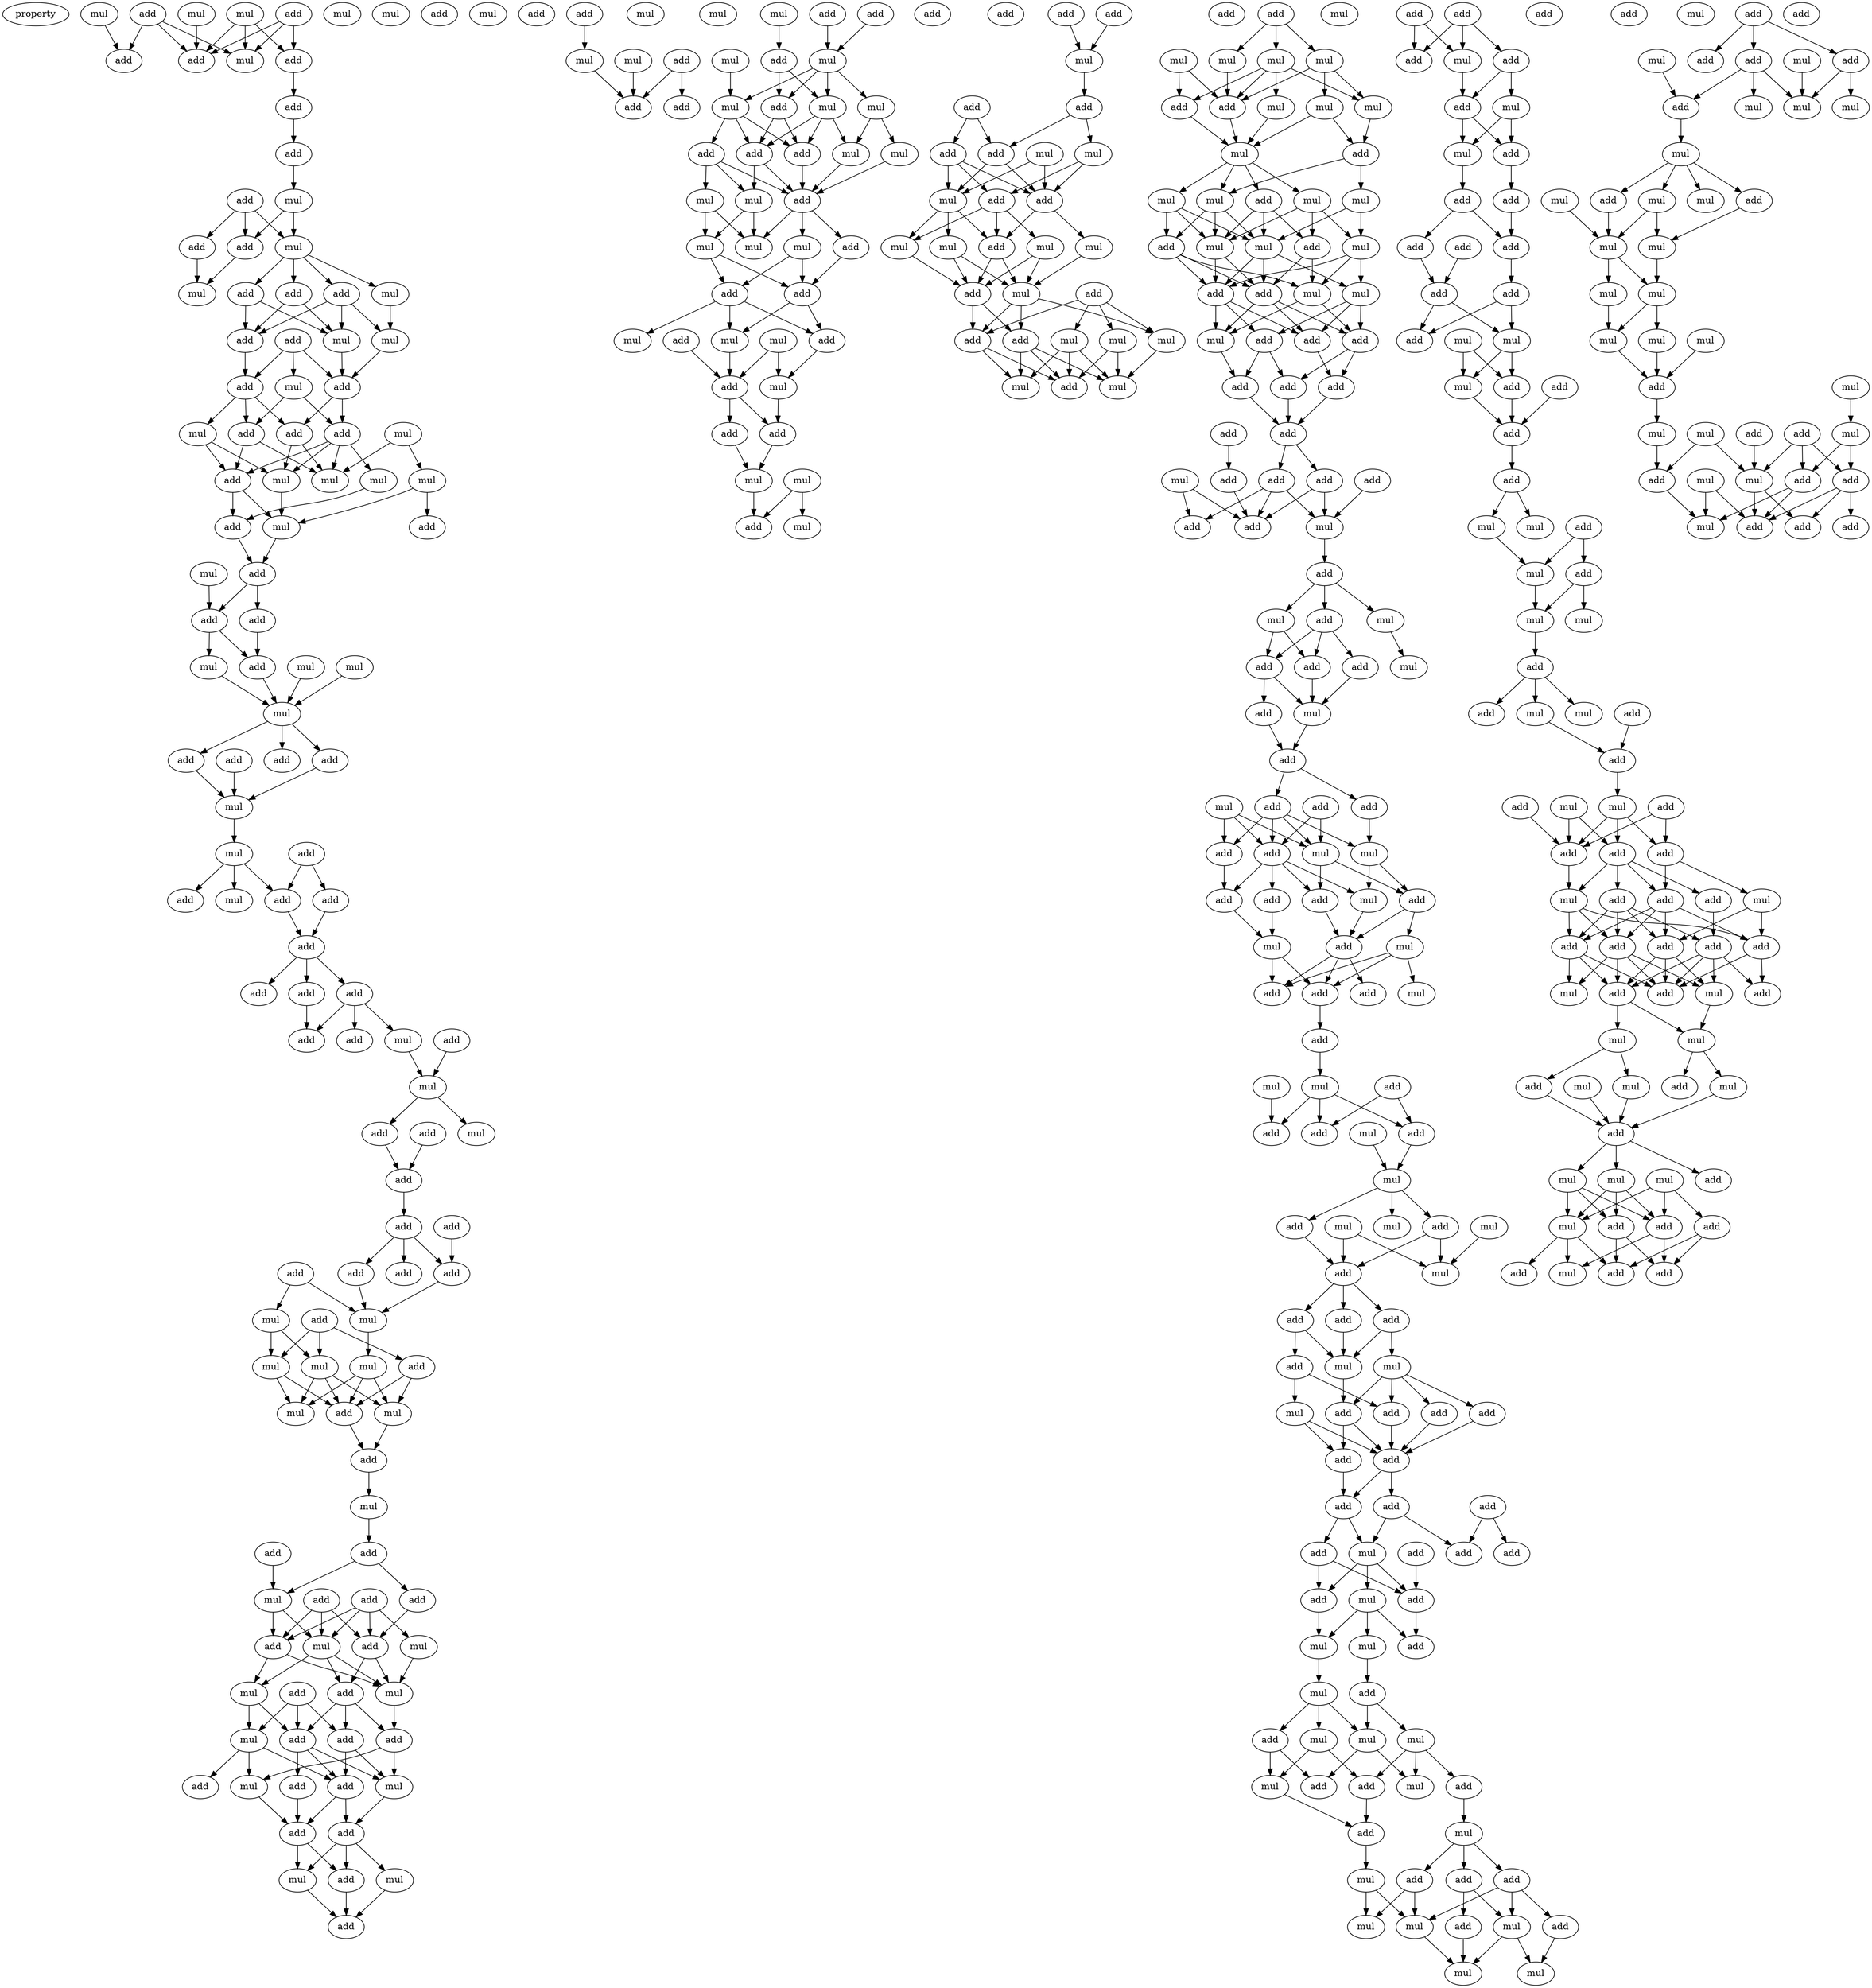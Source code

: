 digraph {
    node [fontcolor=black]
    property [mul=2,lf=1.7]
    0 [ label = mul ];
    1 [ label = add ];
    2 [ label = mul ];
    3 [ label = mul ];
    4 [ label = add ];
    5 [ label = mul ];
    6 [ label = add ];
    7 [ label = add ];
    8 [ label = add ];
    9 [ label = add ];
    10 [ label = add ];
    11 [ label = mul ];
    12 [ label = add ];
    13 [ label = add ];
    14 [ label = mul ];
    15 [ label = add ];
    16 [ label = add ];
    17 [ label = mul ];
    18 [ label = mul ];
    19 [ label = add ];
    20 [ label = add ];
    21 [ label = add ];
    22 [ label = add ];
    23 [ label = mul ];
    24 [ label = mul ];
    25 [ label = add ];
    26 [ label = add ];
    27 [ label = mul ];
    28 [ label = add ];
    29 [ label = mul ];
    30 [ label = mul ];
    31 [ label = add ];
    32 [ label = add ];
    33 [ label = add ];
    34 [ label = mul ];
    35 [ label = mul ];
    36 [ label = mul ];
    37 [ label = mul ];
    38 [ label = mul ];
    39 [ label = add ];
    40 [ label = add ];
    41 [ label = add ];
    42 [ label = mul ];
    43 [ label = add ];
    44 [ label = add ];
    45 [ label = mul ];
    46 [ label = add ];
    47 [ label = mul ];
    48 [ label = mul ];
    49 [ label = mul ];
    50 [ label = add ];
    51 [ label = add ];
    52 [ label = add ];
    53 [ label = add ];
    54 [ label = mul ];
    55 [ label = add ];
    56 [ label = mul ];
    57 [ label = add ];
    58 [ label = mul ];
    59 [ label = mul ];
    60 [ label = add ];
    61 [ label = add ];
    62 [ label = add ];
    63 [ label = add ];
    64 [ label = add ];
    65 [ label = add ];
    66 [ label = add ];
    67 [ label = add ];
    68 [ label = mul ];
    69 [ label = add ];
    70 [ label = mul ];
    71 [ label = add ];
    72 [ label = mul ];
    73 [ label = add ];
    74 [ label = mul ];
    75 [ label = add ];
    76 [ label = add ];
    77 [ label = add ];
    78 [ label = add ];
    79 [ label = add ];
    80 [ label = add ];
    81 [ label = add ];
    82 [ label = add ];
    83 [ label = add ];
    84 [ label = mul ];
    85 [ label = mul ];
    86 [ label = mul ];
    87 [ label = mul ];
    88 [ label = add ];
    89 [ label = mul ];
    90 [ label = mul ];
    91 [ label = mul ];
    92 [ label = add ];
    93 [ label = mul ];
    94 [ label = add ];
    95 [ label = mul ];
    96 [ label = add ];
    97 [ label = add ];
    98 [ label = add ];
    99 [ label = add ];
    100 [ label = mul ];
    101 [ label = add ];
    102 [ label = add ];
    103 [ label = add ];
    104 [ label = mul ];
    105 [ label = mul ];
    106 [ label = add ];
    107 [ label = mul ];
    108 [ label = mul ];
    109 [ label = add ];
    110 [ label = add ];
    111 [ label = add ];
    112 [ label = add ];
    113 [ label = mul ];
    114 [ label = add ];
    115 [ label = add ];
    116 [ label = mul ];
    117 [ label = add ];
    118 [ label = add ];
    119 [ label = mul ];
    120 [ label = add ];
    121 [ label = add ];
    122 [ label = mul ];
    123 [ label = mul ];
    124 [ label = add ];
    125 [ label = add ];
    126 [ label = add ];
    127 [ label = mul ];
    128 [ label = mul ];
    129 [ label = add ];
    130 [ label = mul ];
    131 [ label = add ];
    132 [ label = add ];
    133 [ label = mul ];
    134 [ label = add ];
    135 [ label = mul ];
    136 [ label = add ];
    137 [ label = add ];
    138 [ label = mul ];
    139 [ label = add ];
    140 [ label = mul ];
    141 [ label = mul ];
    142 [ label = mul ];
    143 [ label = add ];
    144 [ label = mul ];
    145 [ label = mul ];
    146 [ label = add ];
    147 [ label = add ];
    148 [ label = mul ];
    149 [ label = add ];
    150 [ label = mul ];
    151 [ label = mul ];
    152 [ label = add ];
    153 [ label = mul ];
    154 [ label = mul ];
    155 [ label = mul ];
    156 [ label = add ];
    157 [ label = add ];
    158 [ label = add ];
    159 [ label = add ];
    160 [ label = mul ];
    161 [ label = mul ];
    162 [ label = add ];
    163 [ label = mul ];
    164 [ label = add ];
    165 [ label = mul ];
    166 [ label = add ];
    167 [ label = add ];
    168 [ label = add ];
    169 [ label = mul ];
    170 [ label = mul ];
    171 [ label = mul ];
    172 [ label = add ];
    173 [ label = add ];
    174 [ label = add ];
    175 [ label = mul ];
    176 [ label = add ];
    177 [ label = add ];
    178 [ label = add ];
    179 [ label = mul ];
    180 [ label = add ];
    181 [ label = mul ];
    182 [ label = mul ];
    183 [ label = add ];
    184 [ label = add ];
    185 [ label = add ];
    186 [ label = mul ];
    187 [ label = mul ];
    188 [ label = mul ];
    189 [ label = mul ];
    190 [ label = mul ];
    191 [ label = add ];
    192 [ label = add ];
    193 [ label = mul ];
    194 [ label = add ];
    195 [ label = mul ];
    196 [ label = mul ];
    197 [ label = add ];
    198 [ label = add ];
    199 [ label = mul ];
    200 [ label = mul ];
    201 [ label = add ];
    202 [ label = add ];
    203 [ label = mul ];
    204 [ label = mul ];
    205 [ label = mul ];
    206 [ label = mul ];
    207 [ label = add ];
    208 [ label = add ];
    209 [ label = mul ];
    210 [ label = mul ];
    211 [ label = mul ];
    212 [ label = mul ];
    213 [ label = add ];
    214 [ label = mul ];
    215 [ label = mul ];
    216 [ label = mul ];
    217 [ label = mul ];
    218 [ label = add ];
    219 [ label = mul ];
    220 [ label = mul ];
    221 [ label = add ];
    222 [ label = add ];
    223 [ label = mul ];
    224 [ label = mul ];
    225 [ label = add ];
    226 [ label = mul ];
    227 [ label = add ];
    228 [ label = add ];
    229 [ label = add ];
    230 [ label = mul ];
    231 [ label = add ];
    232 [ label = add ];
    233 [ label = add ];
    234 [ label = add ];
    235 [ label = add ];
    236 [ label = add ];
    237 [ label = add ];
    238 [ label = add ];
    239 [ label = add ];
    240 [ label = mul ];
    241 [ label = add ];
    242 [ label = add ];
    243 [ label = add ];
    244 [ label = mul ];
    245 [ label = add ];
    246 [ label = add ];
    247 [ label = mul ];
    248 [ label = mul ];
    249 [ label = add ];
    250 [ label = mul ];
    251 [ label = add ];
    252 [ label = add ];
    253 [ label = mul ];
    254 [ label = add ];
    255 [ label = mul ];
    256 [ label = add ];
    257 [ label = add ];
    258 [ label = add ];
    259 [ label = add ];
    260 [ label = mul ];
    261 [ label = add ];
    262 [ label = add ];
    263 [ label = mul ];
    264 [ label = mul ];
    265 [ label = add ];
    266 [ label = add ];
    267 [ label = mul ];
    268 [ label = add ];
    269 [ label = add ];
    270 [ label = add ];
    271 [ label = mul ];
    272 [ label = mul ];
    273 [ label = mul ];
    274 [ label = add ];
    275 [ label = add ];
    276 [ label = add ];
    277 [ label = add ];
    278 [ label = add ];
    279 [ label = mul ];
    280 [ label = mul ];
    281 [ label = add ];
    282 [ label = add ];
    283 [ label = mul ];
    284 [ label = add ];
    285 [ label = mul ];
    286 [ label = mul ];
    287 [ label = add ];
    288 [ label = mul ];
    289 [ label = mul ];
    290 [ label = add ];
    291 [ label = mul ];
    292 [ label = add ];
    293 [ label = add ];
    294 [ label = add ];
    295 [ label = add ];
    296 [ label = add ];
    297 [ label = mul ];
    298 [ label = mul ];
    299 [ label = mul ];
    300 [ label = add ];
    301 [ label = add ];
    302 [ label = add ];
    303 [ label = add ];
    304 [ label = add ];
    305 [ label = add ];
    306 [ label = add ];
    307 [ label = add ];
    308 [ label = add ];
    309 [ label = add ];
    310 [ label = add ];
    311 [ label = mul ];
    312 [ label = add ];
    313 [ label = add ];
    314 [ label = add ];
    315 [ label = add ];
    316 [ label = mul ];
    317 [ label = add ];
    318 [ label = mul ];
    319 [ label = mul ];
    320 [ label = mul ];
    321 [ label = add ];
    322 [ label = mul ];
    323 [ label = add ];
    324 [ label = mul ];
    325 [ label = mul ];
    326 [ label = add ];
    327 [ label = add ];
    328 [ label = mul ];
    329 [ label = mul ];
    330 [ label = add ];
    331 [ label = add ];
    332 [ label = mul ];
    333 [ label = add ];
    334 [ label = add ];
    335 [ label = mul ];
    336 [ label = add ];
    337 [ label = mul ];
    338 [ label = add ];
    339 [ label = mul ];
    340 [ label = add ];
    341 [ label = mul ];
    342 [ label = mul ];
    343 [ label = mul ];
    344 [ label = add ];
    345 [ label = add ];
    346 [ label = add ];
    347 [ label = add ];
    348 [ label = mul ];
    349 [ label = mul ];
    350 [ label = add ];
    351 [ label = mul ];
    352 [ label = add ];
    353 [ label = add ];
    354 [ label = add ];
    355 [ label = add ];
    356 [ label = add ];
    357 [ label = add ];
    358 [ label = add ];
    359 [ label = add ];
    360 [ label = mul ];
    361 [ label = mul ];
    362 [ label = add ];
    363 [ label = add ];
    364 [ label = add ];
    365 [ label = mul ];
    366 [ label = add ];
    367 [ label = add ];
    368 [ label = add ];
    369 [ label = mul ];
    370 [ label = add ];
    371 [ label = mul ];
    372 [ label = add ];
    373 [ label = mul ];
    374 [ label = add ];
    375 [ label = mul ];
    376 [ label = mul ];
    377 [ label = add ];
    378 [ label = mul ];
    379 [ label = mul ];
    380 [ label = add ];
    381 [ label = mul ];
    382 [ label = add ];
    383 [ label = add ];
    384 [ label = add ];
    385 [ label = mul ];
    386 [ label = mul ];
    387 [ label = add ];
    388 [ label = add ];
    389 [ label = add ];
    390 [ label = add ];
    391 [ label = add ];
    392 [ label = add ];
    393 [ label = add ];
    394 [ label = mul ];
    395 [ label = mul ];
    396 [ label = add ];
    397 [ label = add ];
    398 [ label = add ];
    399 [ label = add ];
    400 [ label = add ];
    401 [ label = add ];
    402 [ label = mul ];
    403 [ label = mul ];
    404 [ label = add ];
    405 [ label = add ];
    406 [ label = mul ];
    407 [ label = mul ];
    408 [ label = mul ];
    409 [ label = add ];
    410 [ label = mul ];
    411 [ label = add ];
    412 [ label = mul ];
    413 [ label = add ];
    414 [ label = mul ];
    415 [ label = mul ];
    416 [ label = add ];
    417 [ label = mul ];
    418 [ label = add ];
    419 [ label = add ];
    420 [ label = mul ];
    421 [ label = add ];
    422 [ label = add ];
    423 [ label = add ];
    424 [ label = mul ];
    425 [ label = add ];
    426 [ label = add ];
    427 [ label = add ];
    428 [ label = mul ];
    429 [ label = add ];
    430 [ label = add ];
    431 [ label = mul ];
    432 [ label = add ];
    433 [ label = mul ];
    434 [ label = add ];
    435 [ label = mul ];
    436 [ label = mul ];
    437 [ label = mul ];
    438 [ label = mul ];
    439 [ label = mul ];
    440 [ label = mul ];
    441 [ label = add ];
    442 [ label = add ];
    443 [ label = mul ];
    444 [ label = mul ];
    445 [ label = mul ];
    446 [ label = mul ];
    447 [ label = mul ];
    448 [ label = mul ];
    449 [ label = mul ];
    450 [ label = mul ];
    451 [ label = add ];
    452 [ label = add ];
    453 [ label = mul ];
    454 [ label = mul ];
    455 [ label = mul ];
    456 [ label = add ];
    457 [ label = add ];
    458 [ label = mul ];
    459 [ label = add ];
    460 [ label = add ];
    461 [ label = mul ];
    462 [ label = add ];
    463 [ label = mul ];
    464 [ label = add ];
    465 [ label = add ];
    0 -> 5 [ name = 0 ];
    0 -> 7 [ name = 1 ];
    0 -> 8 [ name = 2 ];
    1 -> 5 [ name = 3 ];
    1 -> 6 [ name = 4 ];
    1 -> 7 [ name = 5 ];
    2 -> 6 [ name = 6 ];
    3 -> 7 [ name = 7 ];
    4 -> 5 [ name = 8 ];
    4 -> 7 [ name = 9 ];
    4 -> 8 [ name = 10 ];
    8 -> 9 [ name = 11 ];
    9 -> 10 [ name = 12 ];
    10 -> 11 [ name = 13 ];
    11 -> 13 [ name = 14 ];
    11 -> 14 [ name = 15 ];
    12 -> 13 [ name = 16 ];
    12 -> 14 [ name = 17 ];
    12 -> 15 [ name = 18 ];
    13 -> 17 [ name = 19 ];
    14 -> 16 [ name = 20 ];
    14 -> 18 [ name = 21 ];
    14 -> 19 [ name = 22 ];
    14 -> 20 [ name = 23 ];
    15 -> 17 [ name = 24 ];
    16 -> 22 [ name = 25 ];
    16 -> 23 [ name = 26 ];
    18 -> 24 [ name = 27 ];
    19 -> 22 [ name = 28 ];
    19 -> 23 [ name = 29 ];
    19 -> 24 [ name = 30 ];
    20 -> 22 [ name = 31 ];
    20 -> 23 [ name = 32 ];
    21 -> 25 [ name = 33 ];
    21 -> 26 [ name = 34 ];
    21 -> 27 [ name = 35 ];
    22 -> 26 [ name = 36 ];
    23 -> 25 [ name = 37 ];
    24 -> 25 [ name = 38 ];
    25 -> 28 [ name = 39 ];
    25 -> 31 [ name = 40 ];
    26 -> 28 [ name = 41 ];
    26 -> 30 [ name = 42 ];
    26 -> 32 [ name = 43 ];
    27 -> 31 [ name = 44 ];
    27 -> 32 [ name = 45 ];
    28 -> 36 [ name = 46 ];
    28 -> 37 [ name = 47 ];
    29 -> 35 [ name = 48 ];
    29 -> 37 [ name = 49 ];
    30 -> 33 [ name = 50 ];
    30 -> 36 [ name = 51 ];
    31 -> 33 [ name = 52 ];
    31 -> 34 [ name = 53 ];
    31 -> 36 [ name = 54 ];
    31 -> 37 [ name = 55 ];
    32 -> 33 [ name = 56 ];
    32 -> 37 [ name = 57 ];
    33 -> 38 [ name = 58 ];
    33 -> 40 [ name = 59 ];
    34 -> 40 [ name = 60 ];
    35 -> 38 [ name = 61 ];
    35 -> 39 [ name = 62 ];
    36 -> 38 [ name = 63 ];
    38 -> 41 [ name = 64 ];
    40 -> 41 [ name = 65 ];
    41 -> 43 [ name = 66 ];
    41 -> 44 [ name = 67 ];
    42 -> 44 [ name = 68 ];
    43 -> 46 [ name = 69 ];
    44 -> 45 [ name = 70 ];
    44 -> 46 [ name = 71 ];
    45 -> 49 [ name = 72 ];
    46 -> 49 [ name = 73 ];
    47 -> 49 [ name = 74 ];
    48 -> 49 [ name = 75 ];
    49 -> 50 [ name = 76 ];
    49 -> 51 [ name = 77 ];
    49 -> 52 [ name = 78 ];
    51 -> 54 [ name = 79 ];
    52 -> 54 [ name = 80 ];
    53 -> 54 [ name = 81 ];
    54 -> 56 [ name = 82 ];
    55 -> 60 [ name = 83 ];
    55 -> 61 [ name = 84 ];
    56 -> 57 [ name = 85 ];
    56 -> 59 [ name = 86 ];
    56 -> 61 [ name = 87 ];
    60 -> 62 [ name = 88 ];
    61 -> 62 [ name = 89 ];
    62 -> 63 [ name = 90 ];
    62 -> 64 [ name = 91 ];
    62 -> 65 [ name = 92 ];
    64 -> 67 [ name = 93 ];
    65 -> 66 [ name = 94 ];
    65 -> 67 [ name = 95 ];
    65 -> 68 [ name = 96 ];
    68 -> 70 [ name = 97 ];
    69 -> 70 [ name = 98 ];
    70 -> 71 [ name = 99 ];
    70 -> 74 [ name = 100 ];
    71 -> 76 [ name = 101 ];
    75 -> 76 [ name = 102 ];
    76 -> 77 [ name = 103 ];
    77 -> 79 [ name = 104 ];
    77 -> 80 [ name = 105 ];
    77 -> 81 [ name = 106 ];
    78 -> 81 [ name = 107 ];
    79 -> 85 [ name = 108 ];
    81 -> 85 [ name = 109 ];
    82 -> 84 [ name = 110 ];
    82 -> 85 [ name = 111 ];
    83 -> 86 [ name = 112 ];
    83 -> 87 [ name = 113 ];
    83 -> 88 [ name = 114 ];
    84 -> 86 [ name = 115 ];
    84 -> 87 [ name = 116 ];
    85 -> 89 [ name = 117 ];
    86 -> 90 [ name = 118 ];
    86 -> 91 [ name = 119 ];
    86 -> 92 [ name = 120 ];
    87 -> 90 [ name = 121 ];
    87 -> 92 [ name = 122 ];
    88 -> 91 [ name = 123 ];
    88 -> 92 [ name = 124 ];
    89 -> 90 [ name = 125 ];
    89 -> 91 [ name = 126 ];
    89 -> 92 [ name = 127 ];
    91 -> 94 [ name = 128 ];
    92 -> 94 [ name = 129 ];
    94 -> 95 [ name = 130 ];
    95 -> 97 [ name = 131 ];
    96 -> 100 [ name = 132 ];
    97 -> 100 [ name = 133 ];
    97 -> 101 [ name = 134 ];
    98 -> 103 [ name = 135 ];
    98 -> 104 [ name = 136 ];
    98 -> 105 [ name = 137 ];
    98 -> 106 [ name = 138 ];
    100 -> 104 [ name = 139 ];
    100 -> 106 [ name = 140 ];
    101 -> 103 [ name = 141 ];
    102 -> 103 [ name = 142 ];
    102 -> 104 [ name = 143 ];
    102 -> 106 [ name = 144 ];
    103 -> 107 [ name = 145 ];
    103 -> 109 [ name = 146 ];
    104 -> 107 [ name = 147 ];
    104 -> 108 [ name = 148 ];
    104 -> 109 [ name = 149 ];
    105 -> 107 [ name = 150 ];
    106 -> 107 [ name = 151 ];
    106 -> 108 [ name = 152 ];
    107 -> 112 [ name = 153 ];
    108 -> 111 [ name = 154 ];
    108 -> 113 [ name = 155 ];
    109 -> 111 [ name = 156 ];
    109 -> 112 [ name = 157 ];
    109 -> 114 [ name = 158 ];
    110 -> 111 [ name = 159 ];
    110 -> 113 [ name = 160 ];
    110 -> 114 [ name = 161 ];
    111 -> 117 [ name = 162 ];
    111 -> 118 [ name = 163 ];
    111 -> 119 [ name = 164 ];
    112 -> 116 [ name = 165 ];
    112 -> 119 [ name = 166 ];
    113 -> 115 [ name = 167 ];
    113 -> 116 [ name = 168 ];
    113 -> 118 [ name = 169 ];
    114 -> 118 [ name = 170 ];
    114 -> 119 [ name = 171 ];
    116 -> 120 [ name = 172 ];
    117 -> 120 [ name = 173 ];
    118 -> 120 [ name = 174 ];
    118 -> 121 [ name = 175 ];
    119 -> 121 [ name = 176 ];
    120 -> 123 [ name = 177 ];
    120 -> 124 [ name = 178 ];
    121 -> 122 [ name = 179 ];
    121 -> 123 [ name = 180 ];
    121 -> 124 [ name = 181 ];
    122 -> 125 [ name = 182 ];
    123 -> 125 [ name = 183 ];
    124 -> 125 [ name = 184 ];
    126 -> 128 [ name = 185 ];
    128 -> 131 [ name = 186 ];
    129 -> 131 [ name = 187 ];
    129 -> 132 [ name = 188 ];
    130 -> 131 [ name = 189 ];
    134 -> 138 [ name = 190 ];
    135 -> 139 [ name = 191 ];
    137 -> 138 [ name = 192 ];
    138 -> 141 [ name = 193 ];
    138 -> 142 [ name = 194 ];
    138 -> 143 [ name = 195 ];
    138 -> 144 [ name = 196 ];
    139 -> 143 [ name = 197 ];
    139 -> 144 [ name = 198 ];
    140 -> 141 [ name = 199 ];
    141 -> 146 [ name = 200 ];
    141 -> 147 [ name = 201 ];
    141 -> 149 [ name = 202 ];
    142 -> 145 [ name = 203 ];
    142 -> 148 [ name = 204 ];
    143 -> 147 [ name = 205 ];
    143 -> 149 [ name = 206 ];
    144 -> 147 [ name = 207 ];
    144 -> 148 [ name = 208 ];
    144 -> 149 [ name = 209 ];
    145 -> 152 [ name = 210 ];
    146 -> 150 [ name = 211 ];
    146 -> 151 [ name = 212 ];
    146 -> 152 [ name = 213 ];
    147 -> 152 [ name = 214 ];
    148 -> 152 [ name = 215 ];
    149 -> 151 [ name = 216 ];
    149 -> 152 [ name = 217 ];
    150 -> 154 [ name = 218 ];
    150 -> 155 [ name = 219 ];
    151 -> 154 [ name = 220 ];
    151 -> 155 [ name = 221 ];
    152 -> 153 [ name = 222 ];
    152 -> 155 [ name = 223 ];
    152 -> 156 [ name = 224 ];
    153 -> 158 [ name = 225 ];
    153 -> 159 [ name = 226 ];
    154 -> 158 [ name = 227 ];
    154 -> 159 [ name = 228 ];
    156 -> 158 [ name = 229 ];
    158 -> 161 [ name = 230 ];
    158 -> 162 [ name = 231 ];
    159 -> 161 [ name = 232 ];
    159 -> 162 [ name = 233 ];
    159 -> 163 [ name = 234 ];
    160 -> 165 [ name = 235 ];
    160 -> 166 [ name = 236 ];
    161 -> 166 [ name = 237 ];
    162 -> 165 [ name = 238 ];
    164 -> 166 [ name = 239 ];
    165 -> 168 [ name = 240 ];
    166 -> 167 [ name = 241 ];
    166 -> 168 [ name = 242 ];
    167 -> 169 [ name = 243 ];
    168 -> 169 [ name = 244 ];
    169 -> 173 [ name = 245 ];
    170 -> 171 [ name = 246 ];
    170 -> 173 [ name = 247 ];
    172 -> 175 [ name = 248 ];
    174 -> 175 [ name = 249 ];
    175 -> 176 [ name = 250 ];
    176 -> 178 [ name = 251 ];
    176 -> 181 [ name = 252 ];
    177 -> 178 [ name = 253 ];
    177 -> 180 [ name = 254 ];
    178 -> 182 [ name = 255 ];
    178 -> 183 [ name = 256 ];
    179 -> 182 [ name = 257 ];
    179 -> 183 [ name = 258 ];
    180 -> 182 [ name = 259 ];
    180 -> 183 [ name = 260 ];
    180 -> 184 [ name = 261 ];
    181 -> 183 [ name = 262 ];
    181 -> 184 [ name = 263 ];
    182 -> 185 [ name = 264 ];
    182 -> 186 [ name = 265 ];
    182 -> 187 [ name = 266 ];
    183 -> 185 [ name = 267 ];
    183 -> 189 [ name = 268 ];
    184 -> 185 [ name = 269 ];
    184 -> 187 [ name = 270 ];
    184 -> 188 [ name = 271 ];
    185 -> 190 [ name = 272 ];
    185 -> 192 [ name = 273 ];
    186 -> 190 [ name = 274 ];
    186 -> 192 [ name = 275 ];
    187 -> 192 [ name = 276 ];
    188 -> 190 [ name = 277 ];
    188 -> 192 [ name = 278 ];
    189 -> 190 [ name = 279 ];
    190 -> 194 [ name = 280 ];
    190 -> 196 [ name = 281 ];
    190 -> 197 [ name = 282 ];
    191 -> 193 [ name = 283 ];
    191 -> 194 [ name = 284 ];
    191 -> 195 [ name = 285 ];
    191 -> 196 [ name = 286 ];
    192 -> 194 [ name = 287 ];
    192 -> 197 [ name = 288 ];
    193 -> 198 [ name = 289 ];
    193 -> 200 [ name = 290 ];
    194 -> 198 [ name = 291 ];
    194 -> 199 [ name = 292 ];
    195 -> 198 [ name = 293 ];
    195 -> 199 [ name = 294 ];
    195 -> 200 [ name = 295 ];
    196 -> 200 [ name = 296 ];
    197 -> 198 [ name = 297 ];
    197 -> 199 [ name = 298 ];
    197 -> 200 [ name = 299 ];
    202 -> 203 [ name = 300 ];
    202 -> 205 [ name = 301 ];
    202 -> 206 [ name = 302 ];
    203 -> 207 [ name = 303 ];
    203 -> 208 [ name = 304 ];
    203 -> 210 [ name = 305 ];
    203 -> 211 [ name = 306 ];
    204 -> 207 [ name = 307 ];
    204 -> 208 [ name = 308 ];
    205 -> 207 [ name = 309 ];
    206 -> 207 [ name = 310 ];
    206 -> 209 [ name = 311 ];
    206 -> 211 [ name = 312 ];
    207 -> 212 [ name = 313 ];
    208 -> 212 [ name = 314 ];
    209 -> 212 [ name = 315 ];
    209 -> 213 [ name = 316 ];
    210 -> 212 [ name = 317 ];
    211 -> 213 [ name = 318 ];
    212 -> 214 [ name = 319 ];
    212 -> 215 [ name = 320 ];
    212 -> 217 [ name = 321 ];
    212 -> 218 [ name = 322 ];
    213 -> 216 [ name = 323 ];
    213 -> 217 [ name = 324 ];
    214 -> 219 [ name = 325 ];
    214 -> 220 [ name = 326 ];
    214 -> 222 [ name = 327 ];
    215 -> 220 [ name = 328 ];
    215 -> 221 [ name = 329 ];
    215 -> 223 [ name = 330 ];
    216 -> 219 [ name = 331 ];
    216 -> 223 [ name = 332 ];
    217 -> 219 [ name = 333 ];
    217 -> 220 [ name = 334 ];
    217 -> 222 [ name = 335 ];
    218 -> 219 [ name = 336 ];
    218 -> 220 [ name = 337 ];
    218 -> 221 [ name = 338 ];
    219 -> 225 [ name = 339 ];
    219 -> 226 [ name = 340 ];
    219 -> 227 [ name = 341 ];
    220 -> 225 [ name = 342 ];
    220 -> 227 [ name = 343 ];
    221 -> 224 [ name = 344 ];
    221 -> 227 [ name = 345 ];
    222 -> 224 [ name = 346 ];
    222 -> 225 [ name = 347 ];
    222 -> 227 [ name = 348 ];
    223 -> 224 [ name = 349 ];
    223 -> 225 [ name = 350 ];
    223 -> 226 [ name = 351 ];
    224 -> 229 [ name = 352 ];
    224 -> 230 [ name = 353 ];
    225 -> 228 [ name = 354 ];
    225 -> 230 [ name = 355 ];
    225 -> 231 [ name = 356 ];
    226 -> 228 [ name = 357 ];
    226 -> 229 [ name = 358 ];
    226 -> 231 [ name = 359 ];
    227 -> 229 [ name = 360 ];
    227 -> 230 [ name = 361 ];
    227 -> 231 [ name = 362 ];
    228 -> 233 [ name = 363 ];
    228 -> 234 [ name = 364 ];
    229 -> 232 [ name = 365 ];
    229 -> 233 [ name = 366 ];
    230 -> 234 [ name = 367 ];
    231 -> 232 [ name = 368 ];
    232 -> 235 [ name = 369 ];
    233 -> 235 [ name = 370 ];
    234 -> 235 [ name = 371 ];
    235 -> 238 [ name = 372 ];
    235 -> 241 [ name = 373 ];
    236 -> 237 [ name = 374 ];
    237 -> 242 [ name = 375 ];
    238 -> 242 [ name = 376 ];
    238 -> 243 [ name = 377 ];
    238 -> 244 [ name = 378 ];
    239 -> 244 [ name = 379 ];
    240 -> 242 [ name = 380 ];
    240 -> 243 [ name = 381 ];
    241 -> 242 [ name = 382 ];
    241 -> 244 [ name = 383 ];
    244 -> 245 [ name = 384 ];
    245 -> 246 [ name = 385 ];
    245 -> 247 [ name = 386 ];
    245 -> 248 [ name = 387 ];
    246 -> 249 [ name = 388 ];
    246 -> 251 [ name = 389 ];
    246 -> 252 [ name = 390 ];
    247 -> 250 [ name = 391 ];
    248 -> 249 [ name = 392 ];
    248 -> 252 [ name = 393 ];
    249 -> 254 [ name = 394 ];
    249 -> 255 [ name = 395 ];
    251 -> 255 [ name = 396 ];
    252 -> 255 [ name = 397 ];
    254 -> 256 [ name = 398 ];
    255 -> 256 [ name = 399 ];
    256 -> 258 [ name = 400 ];
    256 -> 259 [ name = 401 ];
    257 -> 261 [ name = 402 ];
    257 -> 263 [ name = 403 ];
    258 -> 261 [ name = 404 ];
    258 -> 262 [ name = 405 ];
    258 -> 263 [ name = 406 ];
    258 -> 264 [ name = 407 ];
    259 -> 264 [ name = 408 ];
    260 -> 261 [ name = 409 ];
    260 -> 262 [ name = 410 ];
    260 -> 263 [ name = 411 ];
    261 -> 265 [ name = 412 ];
    261 -> 266 [ name = 413 ];
    261 -> 267 [ name = 414 ];
    261 -> 268 [ name = 415 ];
    262 -> 266 [ name = 416 ];
    263 -> 268 [ name = 417 ];
    263 -> 269 [ name = 418 ];
    264 -> 267 [ name = 419 ];
    264 -> 269 [ name = 420 ];
    265 -> 271 [ name = 421 ];
    266 -> 271 [ name = 422 ];
    267 -> 270 [ name = 423 ];
    268 -> 270 [ name = 424 ];
    269 -> 270 [ name = 425 ];
    269 -> 272 [ name = 426 ];
    270 -> 274 [ name = 427 ];
    270 -> 275 [ name = 428 ];
    270 -> 276 [ name = 429 ];
    271 -> 274 [ name = 430 ];
    271 -> 276 [ name = 431 ];
    272 -> 273 [ name = 432 ];
    272 -> 274 [ name = 433 ];
    272 -> 276 [ name = 434 ];
    274 -> 277 [ name = 435 ];
    277 -> 280 [ name = 436 ];
    278 -> 282 [ name = 437 ];
    278 -> 284 [ name = 438 ];
    279 -> 281 [ name = 439 ];
    280 -> 281 [ name = 440 ];
    280 -> 282 [ name = 441 ];
    280 -> 284 [ name = 442 ];
    283 -> 285 [ name = 443 ];
    284 -> 285 [ name = 444 ];
    285 -> 287 [ name = 445 ];
    285 -> 289 [ name = 446 ];
    285 -> 290 [ name = 447 ];
    286 -> 291 [ name = 448 ];
    287 -> 292 [ name = 449 ];
    288 -> 291 [ name = 450 ];
    288 -> 292 [ name = 451 ];
    290 -> 291 [ name = 452 ];
    290 -> 292 [ name = 453 ];
    292 -> 293 [ name = 454 ];
    292 -> 294 [ name = 455 ];
    292 -> 295 [ name = 456 ];
    293 -> 296 [ name = 457 ];
    293 -> 298 [ name = 458 ];
    294 -> 298 [ name = 459 ];
    295 -> 297 [ name = 460 ];
    295 -> 298 [ name = 461 ];
    296 -> 299 [ name = 462 ];
    296 -> 302 [ name = 463 ];
    297 -> 300 [ name = 464 ];
    297 -> 301 [ name = 465 ];
    297 -> 302 [ name = 466 ];
    297 -> 303 [ name = 467 ];
    298 -> 300 [ name = 468 ];
    299 -> 304 [ name = 469 ];
    299 -> 305 [ name = 470 ];
    300 -> 304 [ name = 471 ];
    300 -> 305 [ name = 472 ];
    301 -> 304 [ name = 473 ];
    302 -> 304 [ name = 474 ];
    303 -> 304 [ name = 475 ];
    304 -> 307 [ name = 476 ];
    304 -> 308 [ name = 477 ];
    305 -> 308 [ name = 478 ];
    306 -> 312 [ name = 479 ];
    306 -> 313 [ name = 480 ];
    307 -> 311 [ name = 481 ];
    307 -> 313 [ name = 482 ];
    308 -> 309 [ name = 483 ];
    308 -> 311 [ name = 484 ];
    309 -> 314 [ name = 485 ];
    309 -> 315 [ name = 486 ];
    310 -> 315 [ name = 487 ];
    311 -> 314 [ name = 488 ];
    311 -> 315 [ name = 489 ];
    311 -> 316 [ name = 490 ];
    314 -> 318 [ name = 491 ];
    315 -> 317 [ name = 492 ];
    316 -> 317 [ name = 493 ];
    316 -> 318 [ name = 494 ];
    316 -> 319 [ name = 495 ];
    318 -> 320 [ name = 496 ];
    319 -> 321 [ name = 497 ];
    320 -> 322 [ name = 498 ];
    320 -> 323 [ name = 499 ];
    320 -> 325 [ name = 500 ];
    321 -> 324 [ name = 501 ];
    321 -> 325 [ name = 502 ];
    322 -> 327 [ name = 503 ];
    322 -> 329 [ name = 504 ];
    323 -> 326 [ name = 505 ];
    323 -> 329 [ name = 506 ];
    324 -> 327 [ name = 507 ];
    324 -> 328 [ name = 508 ];
    324 -> 330 [ name = 509 ];
    325 -> 326 [ name = 510 ];
    325 -> 328 [ name = 511 ];
    327 -> 331 [ name = 512 ];
    329 -> 331 [ name = 513 ];
    330 -> 332 [ name = 514 ];
    331 -> 335 [ name = 515 ];
    332 -> 333 [ name = 516 ];
    332 -> 334 [ name = 517 ];
    332 -> 336 [ name = 518 ];
    333 -> 339 [ name = 519 ];
    333 -> 341 [ name = 520 ];
    334 -> 337 [ name = 521 ];
    334 -> 338 [ name = 522 ];
    335 -> 339 [ name = 523 ];
    335 -> 341 [ name = 524 ];
    336 -> 337 [ name = 525 ];
    336 -> 340 [ name = 526 ];
    336 -> 341 [ name = 527 ];
    337 -> 342 [ name = 528 ];
    337 -> 343 [ name = 529 ];
    338 -> 342 [ name = 530 ];
    340 -> 343 [ name = 531 ];
    341 -> 342 [ name = 532 ];
    344 -> 347 [ name = 533 ];
    344 -> 348 [ name = 534 ];
    345 -> 346 [ name = 535 ];
    345 -> 347 [ name = 536 ];
    345 -> 348 [ name = 537 ];
    346 -> 349 [ name = 538 ];
    346 -> 350 [ name = 539 ];
    348 -> 350 [ name = 540 ];
    349 -> 351 [ name = 541 ];
    349 -> 352 [ name = 542 ];
    350 -> 351 [ name = 543 ];
    350 -> 352 [ name = 544 ];
    351 -> 354 [ name = 545 ];
    352 -> 353 [ name = 546 ];
    353 -> 357 [ name = 547 ];
    354 -> 355 [ name = 548 ];
    354 -> 357 [ name = 549 ];
    355 -> 359 [ name = 550 ];
    356 -> 359 [ name = 551 ];
    357 -> 358 [ name = 552 ];
    358 -> 360 [ name = 553 ];
    358 -> 362 [ name = 554 ];
    359 -> 360 [ name = 555 ];
    359 -> 362 [ name = 556 ];
    360 -> 365 [ name = 557 ];
    360 -> 366 [ name = 558 ];
    361 -> 365 [ name = 559 ];
    361 -> 366 [ name = 560 ];
    364 -> 367 [ name = 561 ];
    365 -> 367 [ name = 562 ];
    366 -> 367 [ name = 563 ];
    367 -> 368 [ name = 564 ];
    368 -> 369 [ name = 565 ];
    368 -> 371 [ name = 566 ];
    369 -> 373 [ name = 567 ];
    370 -> 372 [ name = 568 ];
    370 -> 373 [ name = 569 ];
    372 -> 375 [ name = 570 ];
    372 -> 376 [ name = 571 ];
    373 -> 376 [ name = 572 ];
    376 -> 377 [ name = 573 ];
    377 -> 379 [ name = 574 ];
    377 -> 381 [ name = 575 ];
    377 -> 382 [ name = 576 ];
    379 -> 383 [ name = 577 ];
    380 -> 383 [ name = 578 ];
    383 -> 386 [ name = 579 ];
    384 -> 389 [ name = 580 ];
    384 -> 390 [ name = 581 ];
    385 -> 388 [ name = 582 ];
    385 -> 390 [ name = 583 ];
    386 -> 388 [ name = 584 ];
    386 -> 389 [ name = 585 ];
    386 -> 390 [ name = 586 ];
    387 -> 390 [ name = 587 ];
    388 -> 391 [ name = 588 ];
    388 -> 392 [ name = 589 ];
    388 -> 393 [ name = 590 ];
    388 -> 394 [ name = 591 ];
    389 -> 391 [ name = 592 ];
    389 -> 395 [ name = 593 ];
    390 -> 394 [ name = 594 ];
    391 -> 396 [ name = 595 ];
    391 -> 397 [ name = 596 ];
    391 -> 399 [ name = 597 ];
    391 -> 400 [ name = 598 ];
    392 -> 396 [ name = 599 ];
    392 -> 398 [ name = 600 ];
    392 -> 399 [ name = 601 ];
    392 -> 400 [ name = 602 ];
    393 -> 398 [ name = 603 ];
    394 -> 397 [ name = 604 ];
    394 -> 399 [ name = 605 ];
    394 -> 400 [ name = 606 ];
    395 -> 396 [ name = 607 ];
    395 -> 397 [ name = 608 ];
    396 -> 401 [ name = 609 ];
    396 -> 402 [ name = 610 ];
    396 -> 404 [ name = 611 ];
    397 -> 404 [ name = 612 ];
    397 -> 405 [ name = 613 ];
    398 -> 401 [ name = 614 ];
    398 -> 402 [ name = 615 ];
    398 -> 404 [ name = 616 ];
    398 -> 405 [ name = 617 ];
    399 -> 401 [ name = 618 ];
    399 -> 402 [ name = 619 ];
    399 -> 403 [ name = 620 ];
    399 -> 404 [ name = 621 ];
    400 -> 401 [ name = 622 ];
    400 -> 403 [ name = 623 ];
    400 -> 404 [ name = 624 ];
    401 -> 406 [ name = 625 ];
    401 -> 407 [ name = 626 ];
    402 -> 407 [ name = 627 ];
    406 -> 411 [ name = 628 ];
    406 -> 412 [ name = 629 ];
    407 -> 408 [ name = 630 ];
    407 -> 409 [ name = 631 ];
    408 -> 413 [ name = 632 ];
    410 -> 413 [ name = 633 ];
    411 -> 413 [ name = 634 ];
    412 -> 413 [ name = 635 ];
    413 -> 414 [ name = 636 ];
    413 -> 415 [ name = 637 ];
    413 -> 416 [ name = 638 ];
    414 -> 418 [ name = 639 ];
    414 -> 420 [ name = 640 ];
    414 -> 421 [ name = 641 ];
    415 -> 418 [ name = 642 ];
    415 -> 420 [ name = 643 ];
    415 -> 421 [ name = 644 ];
    417 -> 418 [ name = 645 ];
    417 -> 419 [ name = 646 ];
    417 -> 420 [ name = 647 ];
    418 -> 423 [ name = 648 ];
    418 -> 424 [ name = 649 ];
    419 -> 423 [ name = 650 ];
    419 -> 425 [ name = 651 ];
    420 -> 422 [ name = 652 ];
    420 -> 424 [ name = 653 ];
    420 -> 425 [ name = 654 ];
    421 -> 423 [ name = 655 ];
    421 -> 425 [ name = 656 ];
    426 -> 427 [ name = 657 ];
    426 -> 429 [ name = 658 ];
    426 -> 430 [ name = 659 ];
    427 -> 433 [ name = 660 ];
    427 -> 436 [ name = 661 ];
    428 -> 434 [ name = 662 ];
    430 -> 433 [ name = 663 ];
    430 -> 434 [ name = 664 ];
    430 -> 435 [ name = 665 ];
    431 -> 433 [ name = 666 ];
    434 -> 437 [ name = 667 ];
    437 -> 438 [ name = 668 ];
    437 -> 440 [ name = 669 ];
    437 -> 441 [ name = 670 ];
    437 -> 442 [ name = 671 ];
    438 -> 443 [ name = 672 ];
    438 -> 444 [ name = 673 ];
    439 -> 444 [ name = 674 ];
    441 -> 444 [ name = 675 ];
    442 -> 443 [ name = 676 ];
    443 -> 446 [ name = 677 ];
    444 -> 445 [ name = 678 ];
    444 -> 446 [ name = 679 ];
    445 -> 447 [ name = 680 ];
    446 -> 447 [ name = 681 ];
    446 -> 449 [ name = 682 ];
    447 -> 451 [ name = 683 ];
    448 -> 451 [ name = 684 ];
    449 -> 451 [ name = 685 ];
    450 -> 453 [ name = 686 ];
    451 -> 454 [ name = 687 ];
    452 -> 457 [ name = 688 ];
    452 -> 458 [ name = 689 ];
    452 -> 459 [ name = 690 ];
    453 -> 457 [ name = 691 ];
    453 -> 459 [ name = 692 ];
    454 -> 460 [ name = 693 ];
    455 -> 458 [ name = 694 ];
    455 -> 460 [ name = 695 ];
    456 -> 458 [ name = 696 ];
    457 -> 462 [ name = 697 ];
    457 -> 463 [ name = 698 ];
    458 -> 462 [ name = 699 ];
    458 -> 465 [ name = 700 ];
    459 -> 462 [ name = 701 ];
    459 -> 464 [ name = 702 ];
    459 -> 465 [ name = 703 ];
    460 -> 463 [ name = 704 ];
    461 -> 462 [ name = 705 ];
    461 -> 463 [ name = 706 ];
}
